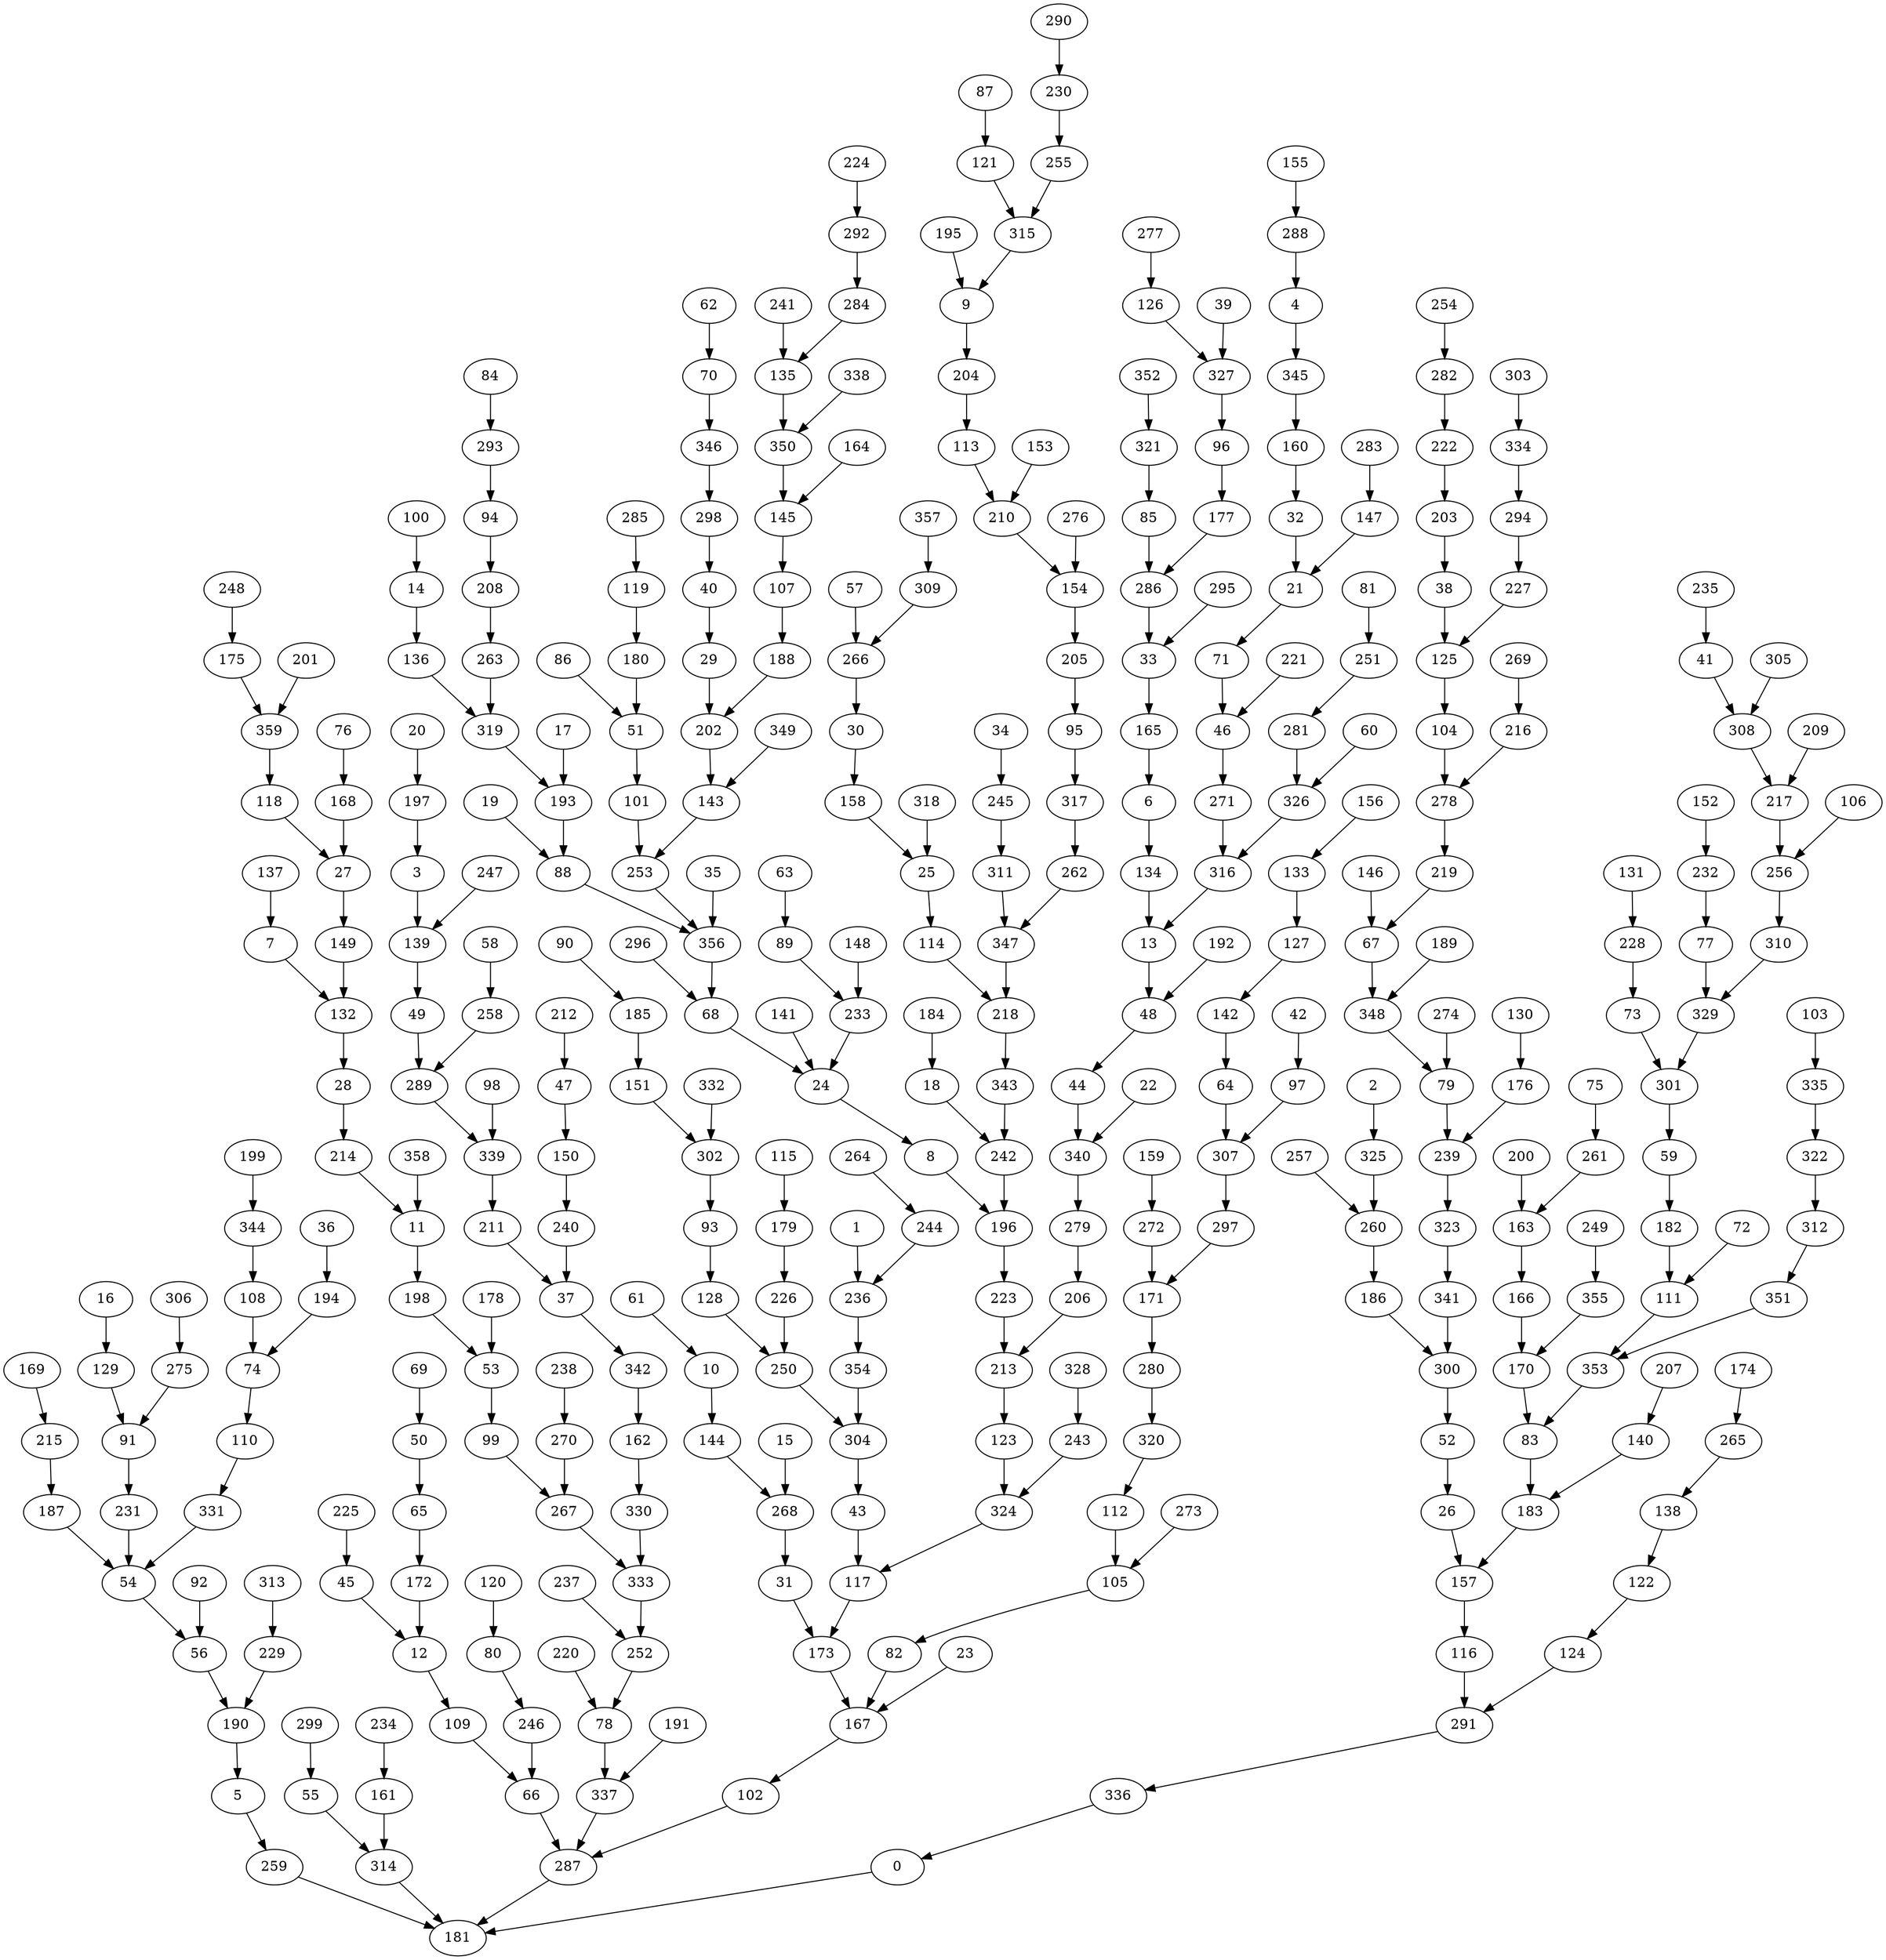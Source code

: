 strict digraph "" {
	0 -> 181;
	336 -> 0;
	3 -> 139;
	197 -> 3;
	4 -> 345;
	288 -> 4;
	5 -> 259;
	190 -> 5;
	6 -> 134;
	165 -> 6;
	7 -> 132;
	137 -> 7;
	8 -> 196;
	24 -> 8;
	9 -> 204;
	195 -> 9;
	315 -> 9;
	10 -> 144;
	61 -> 10;
	11 -> 198;
	214 -> 11;
	358 -> 11;
	12 -> 109;
	45 -> 12;
	172 -> 12;
	13 -> 48;
	134 -> 13;
	316 -> 13;
	14 -> 136;
	100 -> 14;
	18 -> 242;
	184 -> 18;
	21 -> 71;
	32 -> 21;
	147 -> 21;
	68 -> 24;
	141 -> 24;
	233 -> 24;
	25 -> 114;
	158 -> 25;
	318 -> 25;
	26 -> 157;
	52 -> 26;
	27 -> 149;
	118 -> 27;
	168 -> 27;
	28 -> 214;
	132 -> 28;
	29 -> 202;
	40 -> 29;
	30 -> 158;
	266 -> 30;
	31 -> 173;
	268 -> 31;
	160 -> 32;
	33 -> 165;
	286 -> 33;
	295 -> 33;
	37 -> 342;
	211 -> 37;
	240 -> 37;
	38 -> 125;
	203 -> 38;
	298 -> 40;
	41 -> 308;
	235 -> 41;
	43 -> 117;
	304 -> 43;
	44 -> 340;
	48 -> 44;
	225 -> 45;
	46 -> 271;
	71 -> 46;
	221 -> 46;
	47 -> 150;
	212 -> 47;
	192 -> 48;
	49 -> 289;
	139 -> 49;
	50 -> 65;
	69 -> 50;
	51 -> 101;
	86 -> 51;
	180 -> 51;
	300 -> 52;
	53 -> 99;
	178 -> 53;
	198 -> 53;
	54 -> 56;
	187 -> 54;
	231 -> 54;
	331 -> 54;
	55 -> 314;
	299 -> 55;
	56 -> 190;
	92 -> 56;
	59 -> 182;
	301 -> 59;
	64 -> 307;
	142 -> 64;
	65 -> 172;
	66 -> 287;
	109 -> 66;
	246 -> 66;
	67 -> 348;
	146 -> 67;
	219 -> 67;
	296 -> 68;
	356 -> 68;
	70 -> 346;
	62 -> 70;
	73 -> 301;
	228 -> 73;
	74 -> 110;
	108 -> 74;
	194 -> 74;
	77 -> 329;
	232 -> 77;
	78 -> 337;
	220 -> 78;
	252 -> 78;
	79 -> 239;
	274 -> 79;
	348 -> 79;
	80 -> 246;
	120 -> 80;
	82 -> 167;
	105 -> 82;
	83 -> 183;
	170 -> 83;
	353 -> 83;
	85 -> 286;
	321 -> 85;
	88 -> 356;
	19 -> 88;
	193 -> 88;
	89 -> 233;
	63 -> 89;
	91 -> 231;
	129 -> 91;
	275 -> 91;
	93 -> 128;
	302 -> 93;
	94 -> 208;
	293 -> 94;
	95 -> 317;
	205 -> 95;
	96 -> 177;
	327 -> 96;
	97 -> 307;
	42 -> 97;
	99 -> 267;
	101 -> 253;
	102 -> 287;
	167 -> 102;
	104 -> 278;
	125 -> 104;
	112 -> 105;
	273 -> 105;
	107 -> 188;
	145 -> 107;
	344 -> 108;
	110 -> 331;
	111 -> 353;
	72 -> 111;
	182 -> 111;
	320 -> 112;
	113 -> 210;
	204 -> 113;
	114 -> 218;
	116 -> 291;
	157 -> 116;
	117 -> 173;
	324 -> 117;
	359 -> 118;
	119 -> 180;
	285 -> 119;
	121 -> 315;
	87 -> 121;
	122 -> 124;
	138 -> 122;
	123 -> 324;
	213 -> 123;
	124 -> 291;
	227 -> 125;
	126 -> 327;
	277 -> 126;
	127 -> 142;
	133 -> 127;
	128 -> 250;
	16 -> 129;
	149 -> 132;
	156 -> 133;
	135 -> 350;
	241 -> 135;
	284 -> 135;
	136 -> 319;
	265 -> 138;
	247 -> 139;
	140 -> 183;
	207 -> 140;
	143 -> 253;
	202 -> 143;
	349 -> 143;
	144 -> 268;
	164 -> 145;
	350 -> 145;
	283 -> 147;
	150 -> 240;
	151 -> 302;
	185 -> 151;
	154 -> 205;
	210 -> 154;
	276 -> 154;
	183 -> 157;
	345 -> 160;
	161 -> 314;
	234 -> 161;
	162 -> 330;
	342 -> 162;
	163 -> 166;
	200 -> 163;
	261 -> 163;
	166 -> 170;
	23 -> 167;
	173 -> 167;
	76 -> 168;
	355 -> 170;
	171 -> 280;
	272 -> 171;
	297 -> 171;
	175 -> 359;
	248 -> 175;
	176 -> 239;
	130 -> 176;
	177 -> 286;
	179 -> 226;
	115 -> 179;
	259 -> 181;
	287 -> 181;
	314 -> 181;
	90 -> 185;
	186 -> 300;
	260 -> 186;
	215 -> 187;
	188 -> 202;
	229 -> 190;
	17 -> 193;
	319 -> 193;
	36 -> 194;
	196 -> 223;
	242 -> 196;
	20 -> 197;
	222 -> 203;
	206 -> 213;
	279 -> 206;
	208 -> 263;
	153 -> 210;
	339 -> 211;
	223 -> 213;
	169 -> 215;
	216 -> 278;
	269 -> 216;
	217 -> 256;
	209 -> 217;
	308 -> 217;
	218 -> 343;
	347 -> 218;
	278 -> 219;
	282 -> 222;
	226 -> 250;
	294 -> 227;
	131 -> 228;
	313 -> 229;
	230 -> 255;
	290 -> 230;
	152 -> 232;
	148 -> 233;
	236 -> 354;
	1 -> 236;
	244 -> 236;
	239 -> 323;
	343 -> 242;
	243 -> 324;
	328 -> 243;
	264 -> 244;
	245 -> 311;
	34 -> 245;
	250 -> 304;
	251 -> 281;
	81 -> 251;
	237 -> 252;
	333 -> 252;
	253 -> 356;
	255 -> 315;
	256 -> 310;
	106 -> 256;
	258 -> 289;
	58 -> 258;
	257 -> 260;
	325 -> 260;
	75 -> 261;
	262 -> 347;
	317 -> 262;
	263 -> 319;
	174 -> 265;
	57 -> 266;
	309 -> 266;
	267 -> 333;
	270 -> 267;
	15 -> 268;
	238 -> 270;
	271 -> 316;
	159 -> 272;
	306 -> 275;
	340 -> 279;
	280 -> 320;
	281 -> 326;
	254 -> 282;
	292 -> 284;
	337 -> 287;
	155 -> 288;
	289 -> 339;
	291 -> 336;
	224 -> 292;
	84 -> 293;
	334 -> 294;
	307 -> 297;
	346 -> 298;
	341 -> 300;
	329 -> 301;
	332 -> 302;
	354 -> 304;
	305 -> 308;
	357 -> 309;
	310 -> 329;
	311 -> 347;
	312 -> 351;
	322 -> 312;
	326 -> 316;
	352 -> 321;
	335 -> 322;
	323 -> 341;
	2 -> 325;
	60 -> 326;
	39 -> 327;
	330 -> 333;
	303 -> 334;
	103 -> 335;
	191 -> 337;
	98 -> 339;
	22 -> 340;
	199 -> 344;
	189 -> 348;
	338 -> 350;
	351 -> 353;
	249 -> 355;
	35 -> 356;
	201 -> 359;
}
